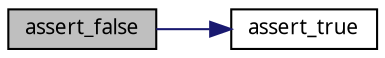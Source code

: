 digraph G
{
  edge [fontname="FreeSans.ttf",fontsize="10",labelfontname="FreeSans.ttf",labelfontsize="10"];
  node [fontname="FreeSans.ttf",fontsize="10",shape=record];
  rankdir=LR;
  Node1 [label="assert_false",height=0.2,width=0.4,color="black", fillcolor="grey75", style="filled" fontcolor="black"];
  Node1 -> Node2 [color="midnightblue",fontsize="10",style="solid",fontname="FreeSans.ttf"];
  Node2 [label="assert_true",height=0.2,width=0.4,color="black", fillcolor="white", style="filled",URL="$shortcut_8cpp.html#afbf1c9fa185219d9a7270bce81e4b68e"];
}
